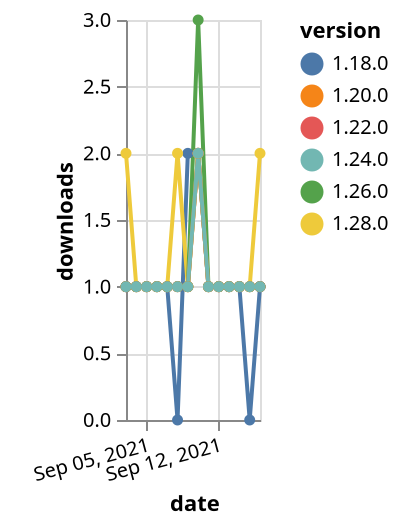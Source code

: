 {"$schema": "https://vega.github.io/schema/vega-lite/v5.json", "description": "A simple bar chart with embedded data.", "data": {"values": [{"date": "2021-09-03", "total": 214, "delta": 1, "version": "1.18.0"}, {"date": "2021-09-04", "total": 215, "delta": 1, "version": "1.18.0"}, {"date": "2021-09-05", "total": 216, "delta": 1, "version": "1.18.0"}, {"date": "2021-09-06", "total": 217, "delta": 1, "version": "1.18.0"}, {"date": "2021-09-07", "total": 218, "delta": 1, "version": "1.18.0"}, {"date": "2021-09-08", "total": 218, "delta": 0, "version": "1.18.0"}, {"date": "2021-09-09", "total": 220, "delta": 2, "version": "1.18.0"}, {"date": "2021-09-10", "total": 222, "delta": 2, "version": "1.18.0"}, {"date": "2021-09-11", "total": 223, "delta": 1, "version": "1.18.0"}, {"date": "2021-09-12", "total": 224, "delta": 1, "version": "1.18.0"}, {"date": "2021-09-13", "total": 225, "delta": 1, "version": "1.18.0"}, {"date": "2021-09-14", "total": 226, "delta": 1, "version": "1.18.0"}, {"date": "2021-09-15", "total": 226, "delta": 0, "version": "1.18.0"}, {"date": "2021-09-16", "total": 227, "delta": 1, "version": "1.18.0"}, {"date": "2021-09-03", "total": 169, "delta": 1, "version": "1.22.0"}, {"date": "2021-09-04", "total": 170, "delta": 1, "version": "1.22.0"}, {"date": "2021-09-05", "total": 171, "delta": 1, "version": "1.22.0"}, {"date": "2021-09-06", "total": 172, "delta": 1, "version": "1.22.0"}, {"date": "2021-09-07", "total": 173, "delta": 1, "version": "1.22.0"}, {"date": "2021-09-08", "total": 174, "delta": 1, "version": "1.22.0"}, {"date": "2021-09-09", "total": 175, "delta": 1, "version": "1.22.0"}, {"date": "2021-09-10", "total": 177, "delta": 2, "version": "1.22.0"}, {"date": "2021-09-11", "total": 178, "delta": 1, "version": "1.22.0"}, {"date": "2021-09-12", "total": 179, "delta": 1, "version": "1.22.0"}, {"date": "2021-09-13", "total": 180, "delta": 1, "version": "1.22.0"}, {"date": "2021-09-14", "total": 181, "delta": 1, "version": "1.22.0"}, {"date": "2021-09-15", "total": 182, "delta": 1, "version": "1.22.0"}, {"date": "2021-09-16", "total": 183, "delta": 1, "version": "1.22.0"}, {"date": "2021-09-03", "total": 117, "delta": 2, "version": "1.28.0"}, {"date": "2021-09-04", "total": 118, "delta": 1, "version": "1.28.0"}, {"date": "2021-09-05", "total": 119, "delta": 1, "version": "1.28.0"}, {"date": "2021-09-06", "total": 120, "delta": 1, "version": "1.28.0"}, {"date": "2021-09-07", "total": 121, "delta": 1, "version": "1.28.0"}, {"date": "2021-09-08", "total": 123, "delta": 2, "version": "1.28.0"}, {"date": "2021-09-09", "total": 124, "delta": 1, "version": "1.28.0"}, {"date": "2021-09-10", "total": 126, "delta": 2, "version": "1.28.0"}, {"date": "2021-09-11", "total": 127, "delta": 1, "version": "1.28.0"}, {"date": "2021-09-12", "total": 128, "delta": 1, "version": "1.28.0"}, {"date": "2021-09-13", "total": 129, "delta": 1, "version": "1.28.0"}, {"date": "2021-09-14", "total": 130, "delta": 1, "version": "1.28.0"}, {"date": "2021-09-15", "total": 131, "delta": 1, "version": "1.28.0"}, {"date": "2021-09-16", "total": 133, "delta": 2, "version": "1.28.0"}, {"date": "2021-09-03", "total": 168, "delta": 1, "version": "1.26.0"}, {"date": "2021-09-04", "total": 169, "delta": 1, "version": "1.26.0"}, {"date": "2021-09-05", "total": 170, "delta": 1, "version": "1.26.0"}, {"date": "2021-09-06", "total": 171, "delta": 1, "version": "1.26.0"}, {"date": "2021-09-07", "total": 172, "delta": 1, "version": "1.26.0"}, {"date": "2021-09-08", "total": 173, "delta": 1, "version": "1.26.0"}, {"date": "2021-09-09", "total": 174, "delta": 1, "version": "1.26.0"}, {"date": "2021-09-10", "total": 177, "delta": 3, "version": "1.26.0"}, {"date": "2021-09-11", "total": 178, "delta": 1, "version": "1.26.0"}, {"date": "2021-09-12", "total": 179, "delta": 1, "version": "1.26.0"}, {"date": "2021-09-13", "total": 180, "delta": 1, "version": "1.26.0"}, {"date": "2021-09-14", "total": 181, "delta": 1, "version": "1.26.0"}, {"date": "2021-09-15", "total": 182, "delta": 1, "version": "1.26.0"}, {"date": "2021-09-16", "total": 183, "delta": 1, "version": "1.26.0"}, {"date": "2021-09-03", "total": 296, "delta": 1, "version": "1.20.0"}, {"date": "2021-09-04", "total": 297, "delta": 1, "version": "1.20.0"}, {"date": "2021-09-05", "total": 298, "delta": 1, "version": "1.20.0"}, {"date": "2021-09-06", "total": 299, "delta": 1, "version": "1.20.0"}, {"date": "2021-09-07", "total": 300, "delta": 1, "version": "1.20.0"}, {"date": "2021-09-08", "total": 301, "delta": 1, "version": "1.20.0"}, {"date": "2021-09-09", "total": 302, "delta": 1, "version": "1.20.0"}, {"date": "2021-09-10", "total": 304, "delta": 2, "version": "1.20.0"}, {"date": "2021-09-11", "total": 305, "delta": 1, "version": "1.20.0"}, {"date": "2021-09-12", "total": 306, "delta": 1, "version": "1.20.0"}, {"date": "2021-09-13", "total": 307, "delta": 1, "version": "1.20.0"}, {"date": "2021-09-14", "total": 308, "delta": 1, "version": "1.20.0"}, {"date": "2021-09-15", "total": 309, "delta": 1, "version": "1.20.0"}, {"date": "2021-09-16", "total": 310, "delta": 1, "version": "1.20.0"}, {"date": "2021-09-03", "total": 144, "delta": 1, "version": "1.24.0"}, {"date": "2021-09-04", "total": 145, "delta": 1, "version": "1.24.0"}, {"date": "2021-09-05", "total": 146, "delta": 1, "version": "1.24.0"}, {"date": "2021-09-06", "total": 147, "delta": 1, "version": "1.24.0"}, {"date": "2021-09-07", "total": 148, "delta": 1, "version": "1.24.0"}, {"date": "2021-09-08", "total": 149, "delta": 1, "version": "1.24.0"}, {"date": "2021-09-09", "total": 150, "delta": 1, "version": "1.24.0"}, {"date": "2021-09-10", "total": 152, "delta": 2, "version": "1.24.0"}, {"date": "2021-09-11", "total": 153, "delta": 1, "version": "1.24.0"}, {"date": "2021-09-12", "total": 154, "delta": 1, "version": "1.24.0"}, {"date": "2021-09-13", "total": 155, "delta": 1, "version": "1.24.0"}, {"date": "2021-09-14", "total": 156, "delta": 1, "version": "1.24.0"}, {"date": "2021-09-15", "total": 157, "delta": 1, "version": "1.24.0"}, {"date": "2021-09-16", "total": 158, "delta": 1, "version": "1.24.0"}]}, "width": "container", "mark": {"type": "line", "point": {"filled": true}}, "encoding": {"x": {"field": "date", "type": "temporal", "timeUnit": "yearmonthdate", "title": "date", "axis": {"labelAngle": -15}}, "y": {"field": "delta", "type": "quantitative", "title": "downloads"}, "color": {"field": "version", "type": "nominal"}, "tooltip": {"field": "delta"}}}